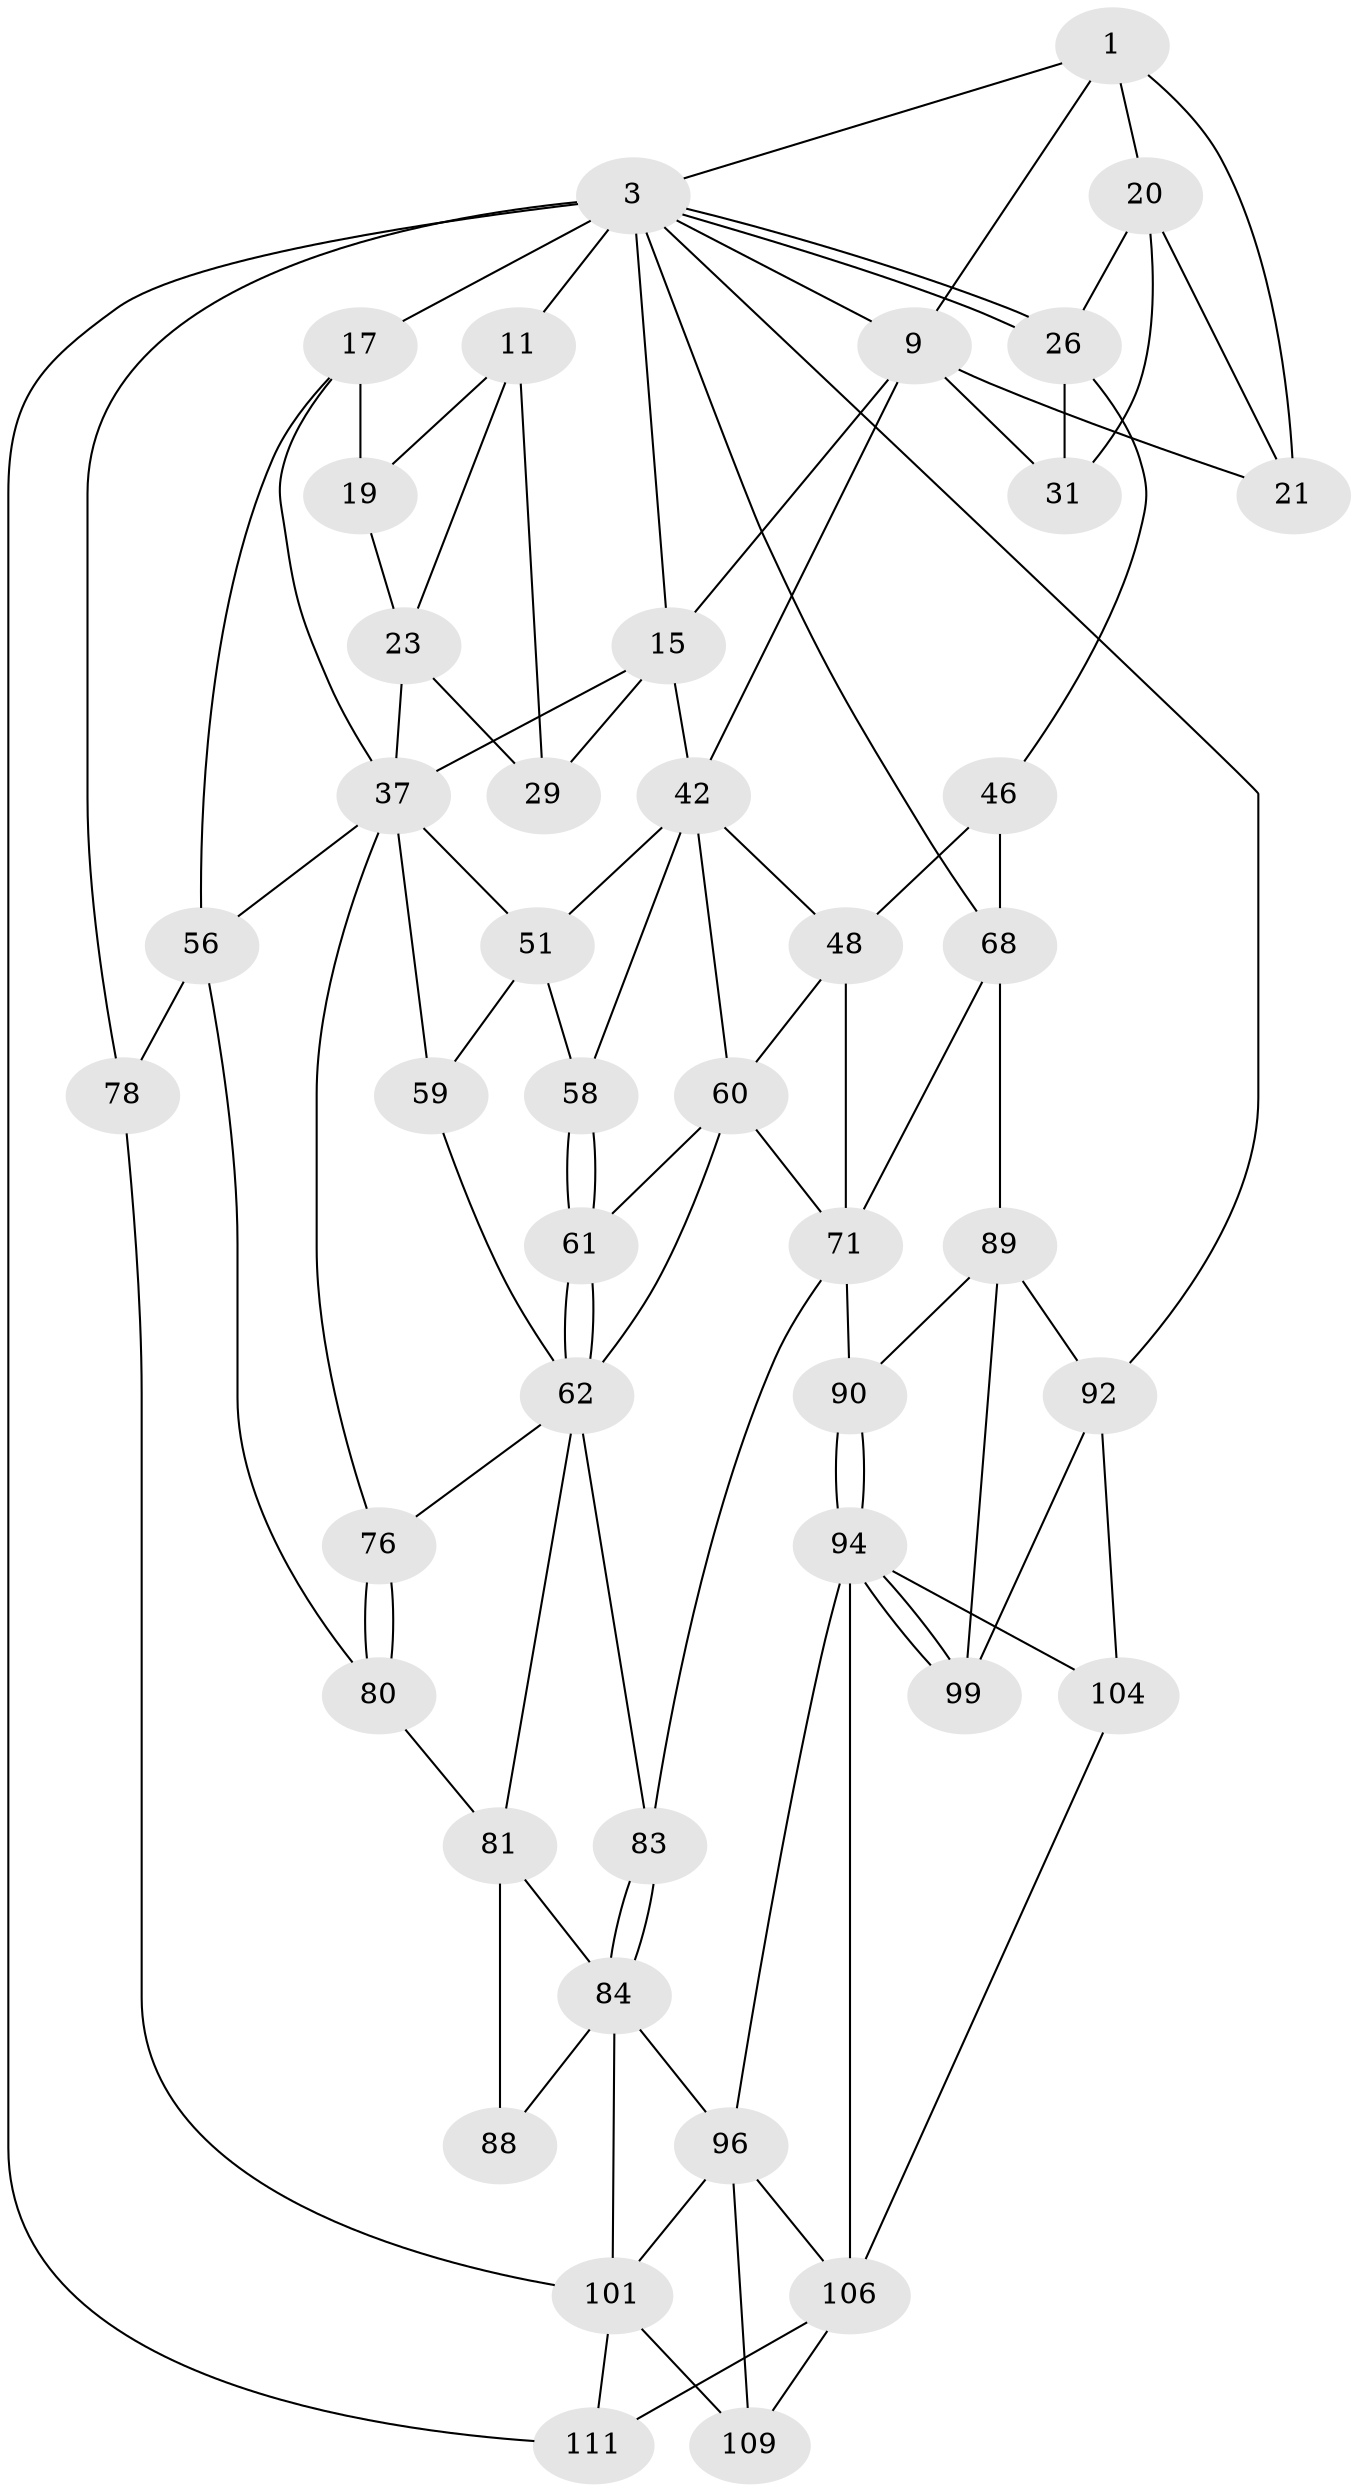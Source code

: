 // original degree distribution, {3: 0.017857142857142856, 4: 0.25892857142857145, 6: 0.24107142857142858, 5: 0.48214285714285715}
// Generated by graph-tools (version 1.1) at 2025/21/03/04/25 18:21:34]
// undirected, 44 vertices, 97 edges
graph export_dot {
graph [start="1"]
  node [color=gray90,style=filled];
  1 [pos="+0.5478181288018564+0",super="+2+8"];
  3 [pos="+1+0",super="+4+72"];
  9 [pos="+0.5061000667512814+0.11274099233811745",super="+14"];
  11 [pos="+0.29804247456962835+0.06609198489805049",super="+12"];
  15 [pos="+0.4809128906096426+0.1690276740561783",super="+16"];
  17 [pos="+0+0.05736868477267658",super="+40+18"];
  19 [pos="+0.1067321346122351+0.039633538567411995",super="+25"];
  20 [pos="+0.8038039630405331+0",super="+28"];
  21 [pos="+0.6845025228138567+0.013174375365709977"];
  23 [pos="+0.16457665320362386+0.1424269132901282",super="+24"];
  26 [pos="+1+0.1818345916609277",super="+27"];
  29 [pos="+0.26077214297162976+0.07475383275127999",super="+33"];
  31 [pos="+0.780118791489786+0.1485528367406948",super="+36"];
  37 [pos="+0.2816764535845909+0.32211983424082347",super="+38"];
  42 [pos="+0.702509219653729+0.3306330894977582",super="+49+43"];
  46 [pos="+0.8948893442692156+0.3492339772649081",super="+47+50"];
  48 [pos="+0.7724453986310632+0.43157221236918275",super="+65"];
  51 [pos="+0.36852503954863197+0.4057465037201459",super="+52+53"];
  56 [pos="+0+0.4068828876999346",super="+77"];
  58 [pos="+0.45152265374406875+0.47897819777065836"];
  59 [pos="+0.2491517237434764+0.41332132664464394"];
  60 [pos="+0.6226173136516125+0.4257938344707238",super="+66"];
  61 [pos="+0.45195756026171247+0.4837199689925194"];
  62 [pos="+0.39905878863780736+0.5873676690299618",super="+79+63"];
  68 [pos="+1+0.5921019047381777",super="+69"];
  71 [pos="+0.7258127745111503+0.6055674322173347",super="+73"];
  76 [pos="+0.026219075981917313+0.4829583324504195"];
  78 [pos="+0+1"];
  80 [pos="+0.1333645265583845+0.7245218967468038"];
  81 [pos="+0.24219038186671238+0.6582098587295924",super="+86+82"];
  83 [pos="+0.4831730371815071+0.7522242714809894"];
  84 [pos="+0.47292412520351385+0.7942037681756",super="+98+85"];
  88 [pos="+0.2586633569606987+0.8315013847059955"];
  89 [pos="+0.8880490664074527+0.7693396858385197",super="+93"];
  90 [pos="+0.7286025351388091+0.7421101850365758"];
  92 [pos="+1+1",super="+103"];
  94 [pos="+0.7233627789491748+0.7647385499077796",super="+95"];
  96 [pos="+0.5660775937246836+0.8545023540690717",super="+97"];
  99 [pos="+0.8514542523781444+0.8577950165950115"];
  101 [pos="+0.27996957625854835+0.9630793935821748",super="+102"];
  104 [pos="+0.7604820568007531+0.8903076597559348"];
  106 [pos="+0.6110079242673184+0.9110171048210631",super="+107+110"];
  109 [pos="+0.4873070895739491+0.99218892515265"];
  111 [pos="+0.6906389082357229+1"];
  1 -- 3;
  1 -- 20;
  1 -- 21;
  1 -- 9;
  3 -- 26;
  3 -- 26;
  3 -- 17;
  3 -- 9;
  3 -- 11 [weight=2];
  3 -- 78 [weight=2];
  3 -- 15;
  3 -- 68;
  3 -- 92;
  3 -- 111;
  9 -- 21;
  9 -- 42;
  9 -- 31 [weight=2];
  9 -- 15;
  11 -- 29 [weight=2];
  11 -- 19;
  11 -- 23;
  15 -- 37;
  15 -- 29;
  15 -- 42;
  17 -- 56;
  17 -- 19 [weight=2];
  17 -- 37;
  19 -- 23;
  20 -- 21;
  20 -- 26;
  20 -- 31;
  23 -- 29;
  23 -- 37;
  26 -- 46 [weight=2];
  26 -- 31;
  37 -- 51;
  37 -- 56;
  37 -- 59;
  37 -- 76;
  42 -- 48;
  42 -- 60 [weight=2];
  42 -- 51 [weight=2];
  42 -- 58;
  46 -- 48;
  46 -- 68 [weight=2];
  48 -- 71;
  48 -- 60;
  51 -- 59;
  51 -- 58;
  56 -- 80;
  56 -- 78;
  58 -- 61;
  58 -- 61;
  59 -- 62;
  60 -- 71;
  60 -- 61;
  60 -- 62;
  61 -- 62;
  61 -- 62;
  62 -- 83;
  62 -- 81;
  62 -- 76;
  68 -- 89;
  68 -- 71;
  71 -- 90;
  71 -- 83;
  76 -- 80;
  76 -- 80;
  78 -- 101;
  80 -- 81;
  81 -- 88;
  81 -- 84 [weight=2];
  83 -- 84;
  83 -- 84;
  84 -- 96;
  84 -- 88 [weight=2];
  84 -- 101;
  89 -- 90;
  89 -- 99;
  89 -- 92;
  90 -- 94;
  90 -- 94;
  92 -- 104;
  92 -- 99;
  94 -- 99;
  94 -- 99;
  94 -- 96;
  94 -- 106;
  94 -- 104;
  96 -- 106;
  96 -- 109;
  96 -- 101;
  101 -- 109;
  101 -- 111;
  104 -- 106;
  106 -- 109;
  106 -- 111;
}
